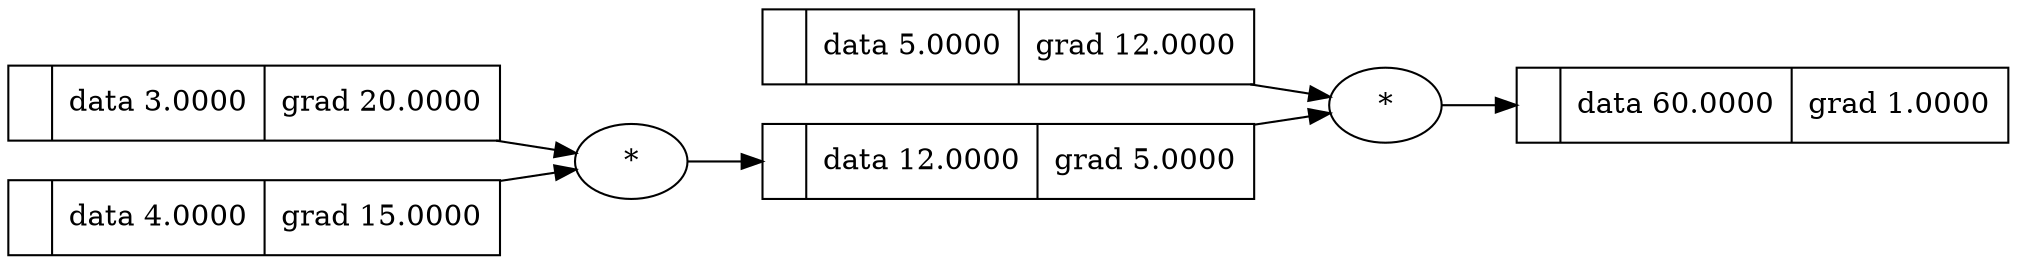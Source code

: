 digraph {
	graph [rankdir=LR]
	2319066061824 [label="{  | data 60.0000 | grad 1.0000 }" shape=record]
	"2319066061824*" [label="*"]
	"2319066061824*" -> 2319066061824
	2319065319936 [label="{  | data 5.0000 | grad 12.0000 }" shape=record]
	2318654815344 [label="{  | data 3.0000 | grad 20.0000 }" shape=record]
	2318654815152 [label="{  | data 4.0000 | grad 15.0000 }" shape=record]
	2319065319888 [label="{  | data 12.0000 | grad 5.0000 }" shape=record]
	"2319065319888*" [label="*"]
	"2319065319888*" -> 2319065319888
	2319065319936 -> "2319066061824*"
	2318654815152 -> "2319065319888*"
	2319065319888 -> "2319066061824*"
	2318654815344 -> "2319065319888*"
}
